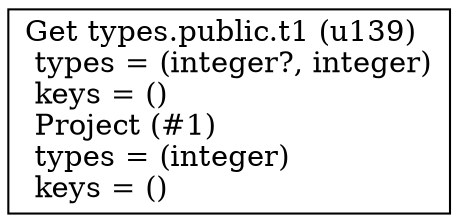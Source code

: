 digraph G {
    node0 [shape = record, label=" Get types.public.t1 (u139)\l  types = (integer?, integer)\l  keys = ()\l Project (#1)\l  types = (integer)\l  keys = ()\l"]
}
